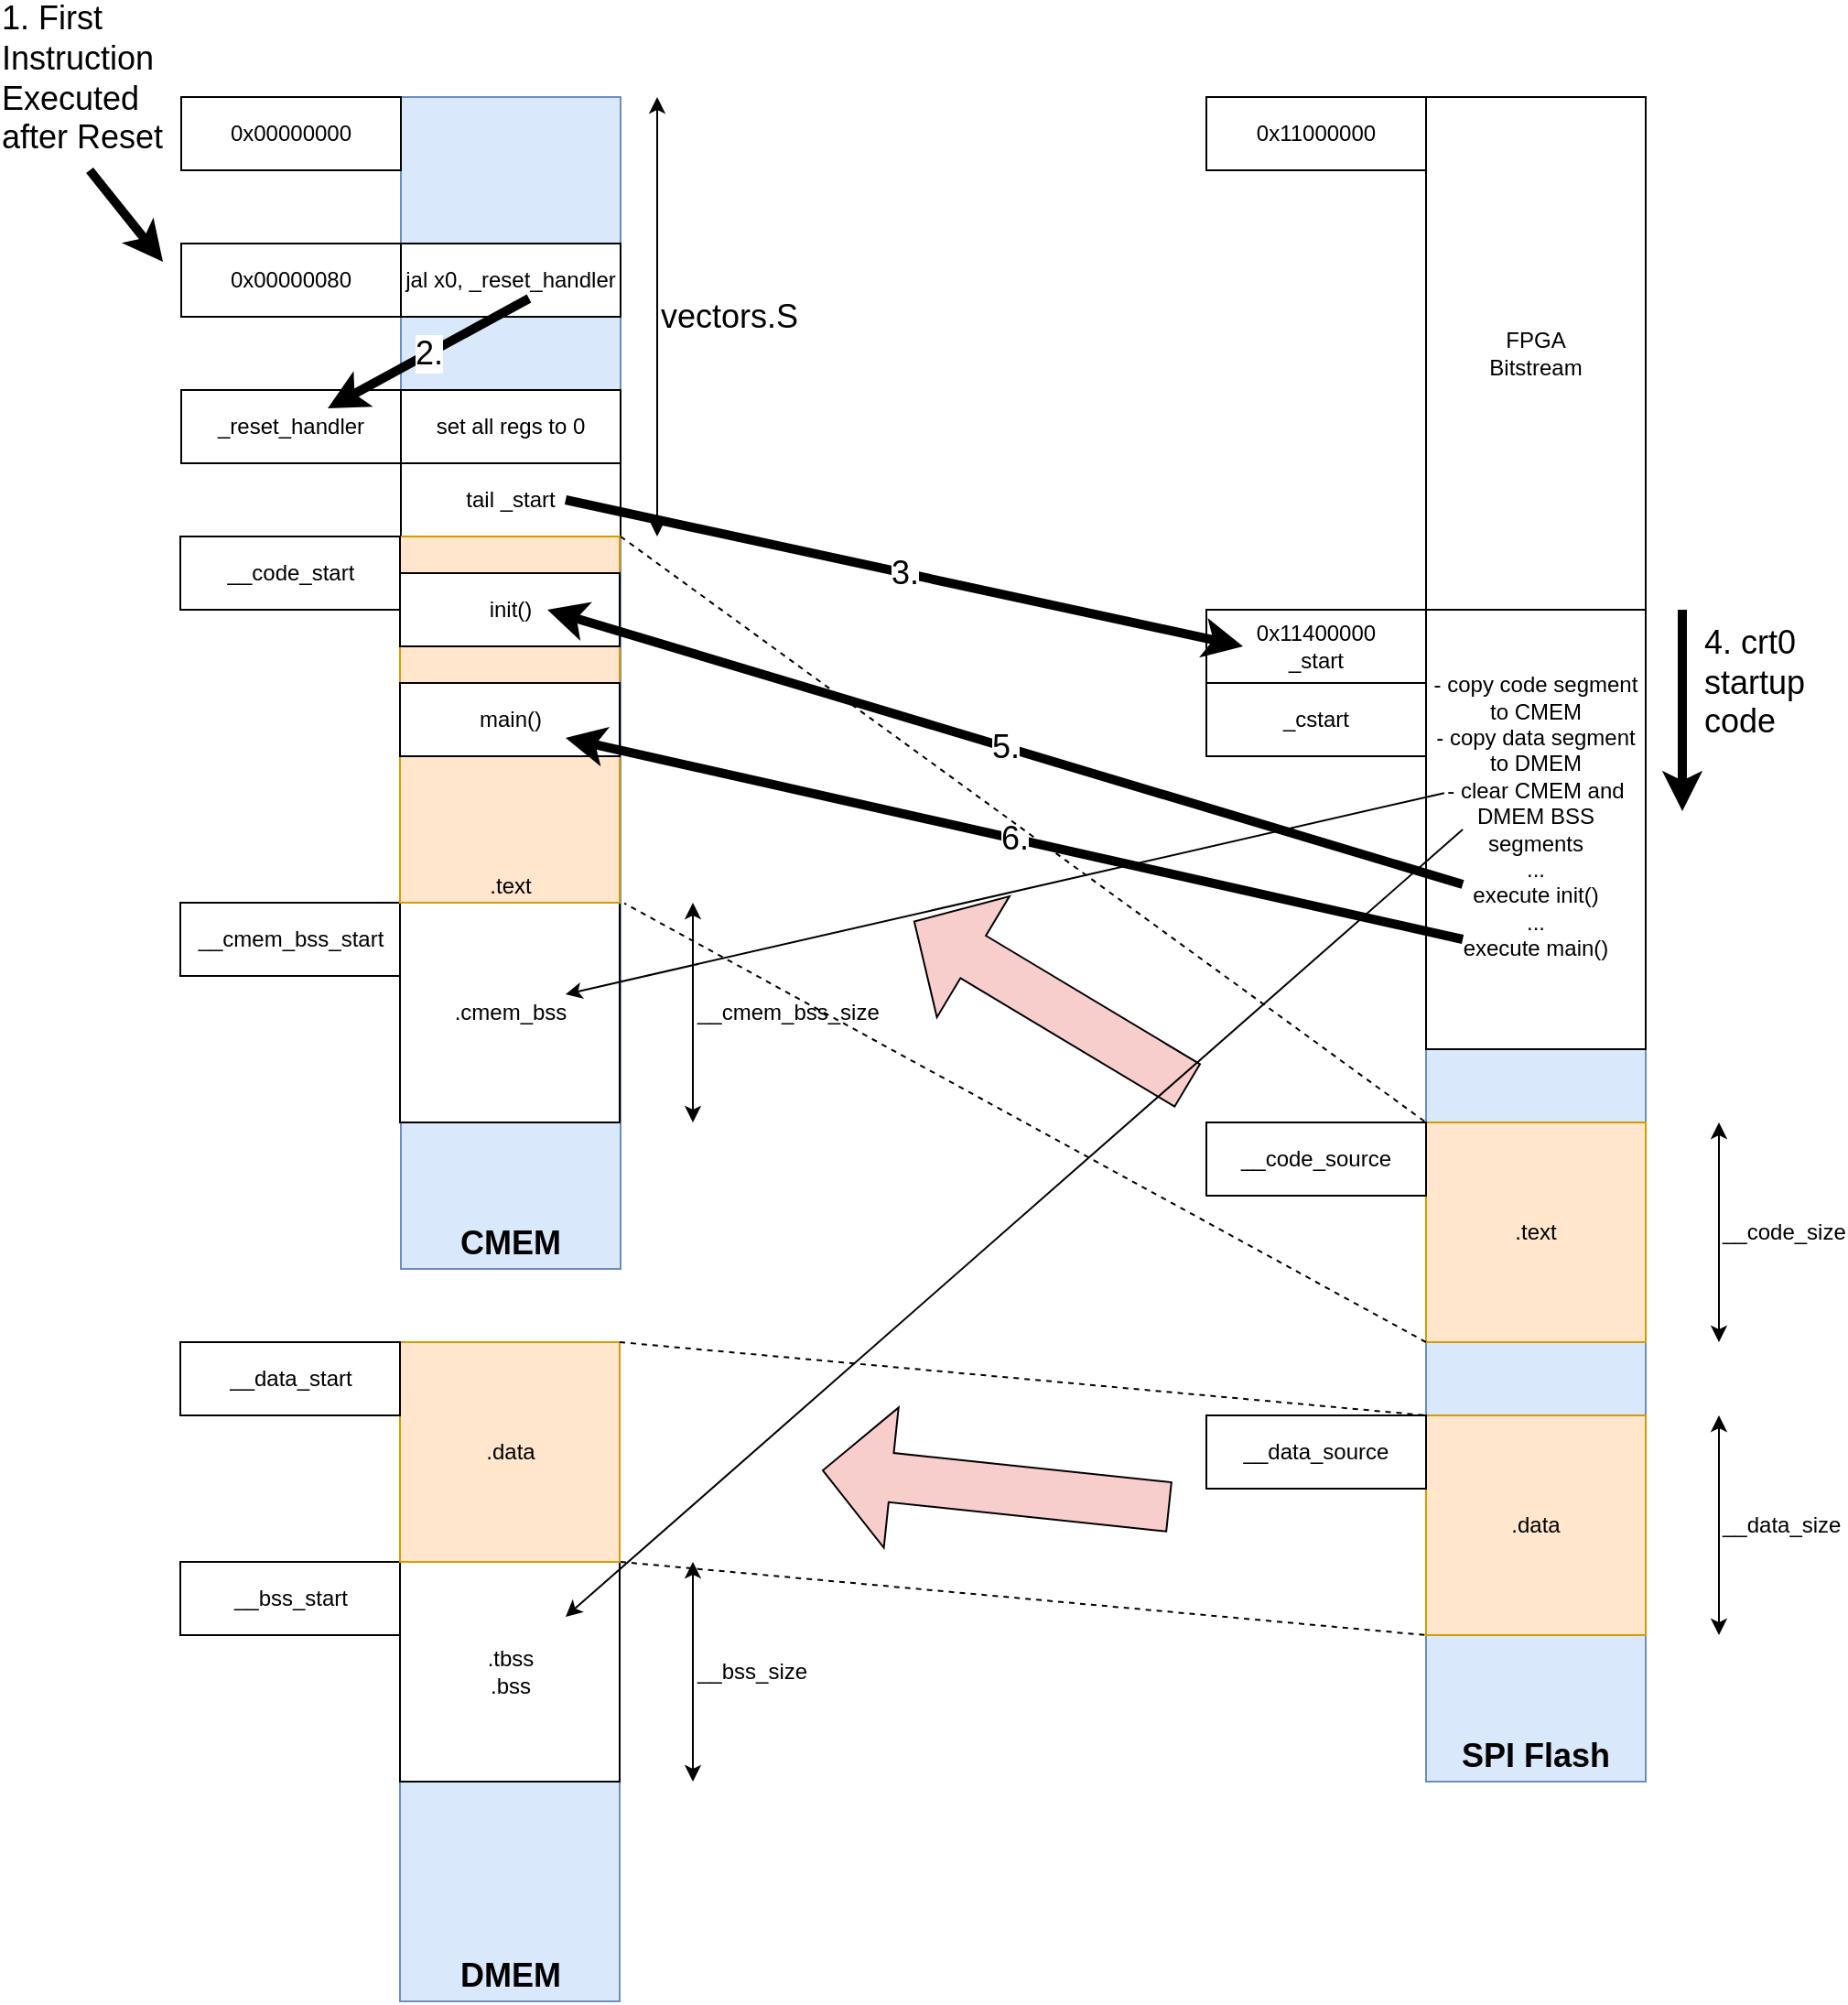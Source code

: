 <mxfile version="24.4.0" type="device">
  <diagram name="Page-1" id="ueiK5fOBO5i_SIte8CQ1">
    <mxGraphModel dx="2200" dy="1929" grid="1" gridSize="10" guides="1" tooltips="1" connect="1" arrows="1" fold="1" page="1" pageScale="1" pageWidth="850" pageHeight="1100" math="0" shadow="0">
      <root>
        <mxCell id="0" />
        <mxCell id="1" parent="0" />
        <mxCell id="eQVwrbU0B-6UAIk1BRom-54" value="" style="shape=flexArrow;endArrow=classic;html=1;rounded=0;endWidth=49;endSize=12.18;width=27;fillColor=#f8cecc;strokeColor=default;" parent="1" edge="1">
          <mxGeometry width="50" height="50" relative="1" as="geometry">
            <mxPoint x="510" y="580" as="sourcePoint" />
            <mxPoint x="360" y="490" as="targetPoint" />
          </mxGeometry>
        </mxCell>
        <mxCell id="eQVwrbU0B-6UAIk1BRom-1" value="&lt;b&gt;&lt;font style=&quot;font-size: 18px;&quot;&gt;CMEM&lt;/font&gt;&lt;/b&gt;" style="rounded=0;whiteSpace=wrap;html=1;verticalAlign=bottom;fillColor=#dae8fc;strokeColor=#6c8ebf;strokeWidth=1;perimeterSpacing=0;" parent="1" vertex="1">
          <mxGeometry x="80" y="40" width="120" height="640" as="geometry" />
        </mxCell>
        <mxCell id="eQVwrbU0B-6UAIk1BRom-2" value="&lt;font style=&quot;font-size: 18px;&quot;&gt;&lt;b&gt;DMEM&lt;/b&gt;&lt;/font&gt;" style="rounded=0;whiteSpace=wrap;html=1;fillColor=#dae8fc;strokeColor=#6c8ebf;verticalAlign=bottom;" parent="1" vertex="1">
          <mxGeometry x="79.5" y="720" width="120" height="360" as="geometry" />
        </mxCell>
        <mxCell id="eQVwrbU0B-6UAIk1BRom-4" value="&lt;font style=&quot;font-size: 18px;&quot;&gt;&lt;b&gt;SPI Flash&lt;/b&gt;&lt;/font&gt;" style="rounded=0;whiteSpace=wrap;html=1;fillColor=#dae8fc;strokeColor=#6c8ebf;verticalAlign=bottom;" parent="1" vertex="1">
          <mxGeometry x="640" y="40" width="120" height="920" as="geometry" />
        </mxCell>
        <mxCell id="eQVwrbU0B-6UAIk1BRom-8" value="0x00000000" style="rounded=0;whiteSpace=wrap;html=1;" parent="1" vertex="1">
          <mxGeometry x="-40" y="40" width="120" height="40" as="geometry" />
        </mxCell>
        <mxCell id="eQVwrbU0B-6UAIk1BRom-9" value="0x00000080" style="rounded=0;whiteSpace=wrap;html=1;" parent="1" vertex="1">
          <mxGeometry x="-40" y="120" width="120" height="40" as="geometry" />
        </mxCell>
        <mxCell id="eQVwrbU0B-6UAIk1BRom-10" value="_reset_handler" style="rounded=0;whiteSpace=wrap;html=1;" parent="1" vertex="1">
          <mxGeometry x="-40" y="200" width="120" height="40" as="geometry" />
        </mxCell>
        <mxCell id="eQVwrbU0B-6UAIk1BRom-11" value="jal x0, _reset_handler" style="rounded=0;whiteSpace=wrap;html=1;" parent="1" vertex="1">
          <mxGeometry x="80" y="120" width="120" height="40" as="geometry" />
        </mxCell>
        <mxCell id="eQVwrbU0B-6UAIk1BRom-12" value="set all regs to 0" style="rounded=0;whiteSpace=wrap;html=1;" parent="1" vertex="1">
          <mxGeometry x="80" y="200" width="120" height="40" as="geometry" />
        </mxCell>
        <mxCell id="eQVwrbU0B-6UAIk1BRom-13" value="tail _start" style="rounded=0;whiteSpace=wrap;html=1;" parent="1" vertex="1">
          <mxGeometry x="80" y="240" width="120" height="40" as="geometry" />
        </mxCell>
        <mxCell id="eQVwrbU0B-6UAIk1BRom-14" value="0x11400000&lt;div&gt;_start&lt;/div&gt;" style="rounded=0;whiteSpace=wrap;html=1;" parent="1" vertex="1">
          <mxGeometry x="520" y="320" width="120" height="40" as="geometry" />
        </mxCell>
        <mxCell id="eQVwrbU0B-6UAIk1BRom-15" value="&lt;div&gt;&lt;div&gt;- copy code segment to CMEM&lt;/div&gt;&lt;div&gt;- copy data segment to DMEM&lt;/div&gt;&lt;div&gt;- clear CMEM and DMEM BSS segments&lt;/div&gt;&lt;div&gt;...&lt;/div&gt;&lt;div&gt;execute init()&lt;/div&gt;&lt;div&gt;...&lt;/div&gt;&lt;div&gt;execute main()&lt;br&gt;&lt;div&gt;&lt;br&gt;&lt;/div&gt;&lt;/div&gt;&lt;/div&gt;" style="rounded=0;whiteSpace=wrap;html=1;" parent="1" vertex="1">
          <mxGeometry x="640" y="320" width="120" height="240" as="geometry" />
        </mxCell>
        <mxCell id="eQVwrbU0B-6UAIk1BRom-16" value="_cstart" style="rounded=0;whiteSpace=wrap;html=1;" parent="1" vertex="1">
          <mxGeometry x="520" y="360" width="120" height="40" as="geometry" />
        </mxCell>
        <mxCell id="eQVwrbU0B-6UAIk1BRom-19" value=".text" style="rounded=0;whiteSpace=wrap;html=1;fillColor=#ffe6cc;strokeColor=#d79b00;" parent="1" vertex="1">
          <mxGeometry x="640" y="600" width="120" height="120" as="geometry" />
        </mxCell>
        <mxCell id="eQVwrbU0B-6UAIk1BRom-20" value="__code_source" style="rounded=0;whiteSpace=wrap;html=1;" parent="1" vertex="1">
          <mxGeometry x="520" y="600" width="120" height="40" as="geometry" />
        </mxCell>
        <mxCell id="eQVwrbU0B-6UAIk1BRom-23" value="__code_size" style="endArrow=classic;startArrow=classic;html=1;rounded=0;fontSize=12;align=left;" parent="1" edge="1">
          <mxGeometry width="50" height="50" relative="1" as="geometry">
            <mxPoint x="800" y="720" as="sourcePoint" />
            <mxPoint x="800" y="600" as="targetPoint" />
          </mxGeometry>
        </mxCell>
        <mxCell id="eQVwrbU0B-6UAIk1BRom-24" value="__cmem_bss_start" style="rounded=0;whiteSpace=wrap;html=1;" parent="1" vertex="1">
          <mxGeometry x="-40.5" y="480" width="120" height="40" as="geometry" />
        </mxCell>
        <mxCell id="eQVwrbU0B-6UAIk1BRom-25" value=".cmem_bss" style="rounded=0;whiteSpace=wrap;html=1;" parent="1" vertex="1">
          <mxGeometry x="79.5" y="480" width="120" height="120" as="geometry" />
        </mxCell>
        <mxCell id="eQVwrbU0B-6UAIk1BRom-26" value="__cmem_bss_size" style="endArrow=classic;startArrow=classic;html=1;rounded=0;fontSize=12;align=left;" parent="1" edge="1">
          <mxGeometry width="50" height="50" relative="1" as="geometry">
            <mxPoint x="239.5" y="600" as="sourcePoint" />
            <mxPoint x="239.5" y="480" as="targetPoint" />
          </mxGeometry>
        </mxCell>
        <mxCell id="eQVwrbU0B-6UAIk1BRom-27" value=".data" style="rounded=0;whiteSpace=wrap;html=1;fillColor=#ffe6cc;strokeColor=#d79b00;" parent="1" vertex="1">
          <mxGeometry x="640" y="760" width="120" height="120" as="geometry" />
        </mxCell>
        <mxCell id="eQVwrbU0B-6UAIk1BRom-28" value="__data_source" style="rounded=0;whiteSpace=wrap;html=1;" parent="1" vertex="1">
          <mxGeometry x="520" y="760" width="120" height="40" as="geometry" />
        </mxCell>
        <mxCell id="eQVwrbU0B-6UAIk1BRom-29" value="__data_size" style="endArrow=classic;startArrow=classic;html=1;rounded=0;fontSize=12;align=left;" parent="1" edge="1">
          <mxGeometry width="50" height="50" relative="1" as="geometry">
            <mxPoint x="800" y="880" as="sourcePoint" />
            <mxPoint x="800" y="760" as="targetPoint" />
          </mxGeometry>
        </mxCell>
        <mxCell id="eQVwrbU0B-6UAIk1BRom-31" value=".tbss&lt;div&gt;.bss&lt;/div&gt;" style="rounded=0;whiteSpace=wrap;html=1;" parent="1" vertex="1">
          <mxGeometry x="79.5" y="840" width="120" height="120" as="geometry" />
        </mxCell>
        <mxCell id="eQVwrbU0B-6UAIk1BRom-32" value="__bss_start" style="rounded=0;whiteSpace=wrap;html=1;" parent="1" vertex="1">
          <mxGeometry x="-40.5" y="840" width="120" height="40" as="geometry" />
        </mxCell>
        <mxCell id="eQVwrbU0B-6UAIk1BRom-33" value="__bss_size" style="endArrow=classic;startArrow=classic;html=1;rounded=0;fontSize=12;align=left;" parent="1" edge="1">
          <mxGeometry width="50" height="50" relative="1" as="geometry">
            <mxPoint x="239.5" y="960" as="sourcePoint" />
            <mxPoint x="239.5" y="840" as="targetPoint" />
          </mxGeometry>
        </mxCell>
        <mxCell id="eQVwrbU0B-6UAIk1BRom-34" value="FPGA&lt;div&gt;Bitstream&lt;/div&gt;" style="rounded=0;whiteSpace=wrap;html=1;" parent="1" vertex="1">
          <mxGeometry x="640" y="40" width="120" height="280" as="geometry" />
        </mxCell>
        <mxCell id="eQVwrbU0B-6UAIk1BRom-35" value="0x11000000" style="rounded=0;whiteSpace=wrap;html=1;" parent="1" vertex="1">
          <mxGeometry x="520" y="40" width="120" height="40" as="geometry" />
        </mxCell>
        <mxCell id="eQVwrbU0B-6UAIk1BRom-36" value=".text" style="rounded=0;whiteSpace=wrap;html=1;fillColor=#ffe6cc;strokeColor=#d79b00;verticalAlign=bottom;" parent="1" vertex="1">
          <mxGeometry x="79.5" y="280" width="120" height="200" as="geometry" />
        </mxCell>
        <mxCell id="eQVwrbU0B-6UAIk1BRom-37" value="__code_start" style="rounded=0;whiteSpace=wrap;html=1;" parent="1" vertex="1">
          <mxGeometry x="-40.5" y="280" width="120" height="40" as="geometry" />
        </mxCell>
        <mxCell id="eQVwrbU0B-6UAIk1BRom-17" value="init()" style="rounded=0;whiteSpace=wrap;html=1;" parent="1" vertex="1">
          <mxGeometry x="79.5" y="300" width="120" height="40" as="geometry" />
        </mxCell>
        <mxCell id="eQVwrbU0B-6UAIk1BRom-18" value="main()" style="rounded=0;whiteSpace=wrap;html=1;" parent="1" vertex="1">
          <mxGeometry x="79.5" y="360" width="120" height="40" as="geometry" />
        </mxCell>
        <mxCell id="eQVwrbU0B-6UAIk1BRom-38" value=".data" style="rounded=0;whiteSpace=wrap;html=1;fillColor=#ffe6cc;strokeColor=#d79b00;" parent="1" vertex="1">
          <mxGeometry x="79.5" y="720" width="120" height="120" as="geometry" />
        </mxCell>
        <mxCell id="eQVwrbU0B-6UAIk1BRom-39" value="__data_start" style="rounded=0;whiteSpace=wrap;html=1;" parent="1" vertex="1">
          <mxGeometry x="-40.5" y="720" width="120" height="40" as="geometry" />
        </mxCell>
        <mxCell id="eQVwrbU0B-6UAIk1BRom-41" value="1. First&amp;nbsp;&lt;div&gt;Instruction&lt;div style=&quot;font-size: 18px;&quot;&gt;Executed&amp;nbsp;&lt;/div&gt;&lt;div style=&quot;font-size: 18px;&quot;&gt;after Reset&lt;/div&gt;&lt;/div&gt;" style="endArrow=classic;html=1;rounded=0;fontSize=18;strokeWidth=5;align=left;" parent="1" edge="1">
          <mxGeometry x="-1" y="-71" width="50" height="50" relative="1" as="geometry">
            <mxPoint x="-90" y="80" as="sourcePoint" />
            <mxPoint x="-50" y="130" as="targetPoint" />
            <mxPoint x="5" y="-94" as="offset" />
          </mxGeometry>
        </mxCell>
        <mxCell id="eQVwrbU0B-6UAIk1BRom-42" value="2." style="endArrow=classic;html=1;rounded=0;exitX=0.5;exitY=0.75;exitDx=0;exitDy=0;exitPerimeter=0;entryX=0.667;entryY=0.25;entryDx=0;entryDy=0;entryPerimeter=0;fontSize=18;strokeWidth=5;" parent="1" target="eQVwrbU0B-6UAIk1BRom-10" edge="1">
          <mxGeometry width="50" height="50" relative="1" as="geometry">
            <mxPoint x="150" y="150" as="sourcePoint" />
            <mxPoint x="-80" y="230" as="targetPoint" />
          </mxGeometry>
        </mxCell>
        <mxCell id="eQVwrbU0B-6UAIk1BRom-43" value="3." style="endArrow=classic;html=1;rounded=0;exitX=0.75;exitY=0.5;exitDx=0;exitDy=0;exitPerimeter=0;entryX=0.167;entryY=0.5;entryDx=0;entryDy=0;entryPerimeter=0;fontSize=18;strokeWidth=5;" parent="1" source="eQVwrbU0B-6UAIk1BRom-13" target="eQVwrbU0B-6UAIk1BRom-14" edge="1">
          <mxGeometry width="50" height="50" relative="1" as="geometry">
            <mxPoint x="380" y="190" as="sourcePoint" />
            <mxPoint x="430" y="140" as="targetPoint" />
          </mxGeometry>
        </mxCell>
        <mxCell id="eQVwrbU0B-6UAIk1BRom-44" value="&lt;font style=&quot;font-size: 18px;&quot;&gt;5.&lt;/font&gt;" style="endArrow=classic;html=1;rounded=0;exitX=0.167;exitY=0.625;exitDx=0;exitDy=0;exitPerimeter=0;entryX=0.671;entryY=0.5;entryDx=0;entryDy=0;entryPerimeter=0;strokeWidth=5;" parent="1" source="eQVwrbU0B-6UAIk1BRom-15" target="eQVwrbU0B-6UAIk1BRom-17" edge="1">
          <mxGeometry width="50" height="50" relative="1" as="geometry">
            <mxPoint x="450" y="510" as="sourcePoint" />
            <mxPoint x="500" y="460" as="targetPoint" />
          </mxGeometry>
        </mxCell>
        <mxCell id="eQVwrbU0B-6UAIk1BRom-45" value="&lt;font style=&quot;font-size: 18px;&quot;&gt;6.&lt;/font&gt;" style="endArrow=classic;html=1;rounded=0;exitX=0.167;exitY=0.75;exitDx=0;exitDy=0;exitPerimeter=0;entryX=0.754;entryY=0.75;entryDx=0;entryDy=0;entryPerimeter=0;strokeWidth=5;" parent="1" source="eQVwrbU0B-6UAIk1BRom-15" target="eQVwrbU0B-6UAIk1BRom-18" edge="1">
          <mxGeometry width="50" height="50" relative="1" as="geometry">
            <mxPoint x="420" y="530" as="sourcePoint" />
            <mxPoint x="470" y="480" as="targetPoint" />
          </mxGeometry>
        </mxCell>
        <mxCell id="eQVwrbU0B-6UAIk1BRom-47" value="" style="endArrow=none;html=1;rounded=0;entryX=1;entryY=0;entryDx=0;entryDy=0;exitX=1;exitY=0;exitDx=0;exitDy=0;dashed=1;" parent="1" source="eQVwrbU0B-6UAIk1BRom-38" target="eQVwrbU0B-6UAIk1BRom-28" edge="1">
          <mxGeometry width="50" height="50" relative="1" as="geometry">
            <mxPoint x="310" y="800" as="sourcePoint" />
            <mxPoint x="360" y="750" as="targetPoint" />
          </mxGeometry>
        </mxCell>
        <mxCell id="eQVwrbU0B-6UAIk1BRom-48" value="" style="endArrow=none;html=1;rounded=0;entryX=0;entryY=1;entryDx=0;entryDy=0;dashed=1;" parent="1" target="eQVwrbU0B-6UAIk1BRom-27" edge="1">
          <mxGeometry width="50" height="50" relative="1" as="geometry">
            <mxPoint x="200" y="840" as="sourcePoint" />
            <mxPoint x="520" y="870" as="targetPoint" />
          </mxGeometry>
        </mxCell>
        <mxCell id="eQVwrbU0B-6UAIk1BRom-49" value="" style="endArrow=none;html=1;rounded=0;entryX=1;entryY=0;entryDx=0;entryDy=0;exitX=1;exitY=1;exitDx=0;exitDy=0;dashed=1;" parent="1" source="eQVwrbU0B-6UAIk1BRom-13" target="eQVwrbU0B-6UAIk1BRom-20" edge="1">
          <mxGeometry width="50" height="50" relative="1" as="geometry">
            <mxPoint x="460" y="650" as="sourcePoint" />
            <mxPoint x="510" y="600" as="targetPoint" />
          </mxGeometry>
        </mxCell>
        <mxCell id="eQVwrbU0B-6UAIk1BRom-50" value="" style="endArrow=none;html=1;rounded=0;exitX=0;exitY=1;exitDx=0;exitDy=0;entryX=1.017;entryY=0.688;entryDx=0;entryDy=0;entryPerimeter=0;dashed=1;" parent="1" source="eQVwrbU0B-6UAIk1BRom-19" target="eQVwrbU0B-6UAIk1BRom-1" edge="1">
          <mxGeometry width="50" height="50" relative="1" as="geometry">
            <mxPoint x="430" y="660" as="sourcePoint" />
            <mxPoint x="480" y="610" as="targetPoint" />
          </mxGeometry>
        </mxCell>
        <mxCell id="eQVwrbU0B-6UAIk1BRom-51" value="" style="endArrow=classic;html=1;rounded=0;exitX=0.083;exitY=0.417;exitDx=0;exitDy=0;exitPerimeter=0;entryX=0.754;entryY=0.417;entryDx=0;entryDy=0;entryPerimeter=0;" parent="1" source="eQVwrbU0B-6UAIk1BRom-15" target="eQVwrbU0B-6UAIk1BRom-25" edge="1">
          <mxGeometry width="50" height="50" relative="1" as="geometry">
            <mxPoint x="600.04" y="440" as="sourcePoint" />
            <mxPoint x="300" y="630" as="targetPoint" />
          </mxGeometry>
        </mxCell>
        <mxCell id="eQVwrbU0B-6UAIk1BRom-52" value="" style="endArrow=classic;html=1;rounded=0;exitX=0.167;exitY=0.5;exitDx=0;exitDy=0;exitPerimeter=0;entryX=0.754;entryY=0.25;entryDx=0;entryDy=0;entryPerimeter=0;" parent="1" source="eQVwrbU0B-6UAIk1BRom-15" target="eQVwrbU0B-6UAIk1BRom-31" edge="1">
          <mxGeometry width="50" height="50" relative="1" as="geometry">
            <mxPoint x="330" y="660" as="sourcePoint" />
            <mxPoint x="380" y="610" as="targetPoint" />
          </mxGeometry>
        </mxCell>
        <mxCell id="eQVwrbU0B-6UAIk1BRom-53" value="" style="shape=flexArrow;endArrow=classic;html=1;rounded=0;endWidth=49;endSize=12.18;width=27;fillColor=#f8cecc;strokeColor=default;" parent="1" edge="1">
          <mxGeometry width="50" height="50" relative="1" as="geometry">
            <mxPoint x="500" y="810" as="sourcePoint" />
            <mxPoint x="310" y="790" as="targetPoint" />
          </mxGeometry>
        </mxCell>
        <mxCell id="eQVwrbU0B-6UAIk1BRom-55" value="4. crt0&amp;nbsp;&lt;div&gt;startup&amp;nbsp;&lt;/div&gt;&lt;div&gt;code&lt;/div&gt;" style="endArrow=classic;html=1;rounded=0;fontSize=18;align=left;strokeWidth=5;" parent="1" edge="1">
          <mxGeometry x="-0.273" y="10" width="50" height="50" relative="1" as="geometry">
            <mxPoint x="780" y="320" as="sourcePoint" />
            <mxPoint x="780" y="430" as="targetPoint" />
            <mxPoint as="offset" />
          </mxGeometry>
        </mxCell>
        <mxCell id="eQVwrbU0B-6UAIk1BRom-57" value="&lt;font style=&quot;font-size: 18px;&quot;&gt;vectors.S&lt;/font&gt;" style="endArrow=classic;startArrow=classic;html=1;rounded=0;align=left;" parent="1" edge="1">
          <mxGeometry width="50" height="50" relative="1" as="geometry">
            <mxPoint x="220" y="280" as="sourcePoint" />
            <mxPoint x="220" y="40" as="targetPoint" />
          </mxGeometry>
        </mxCell>
      </root>
    </mxGraphModel>
  </diagram>
</mxfile>
